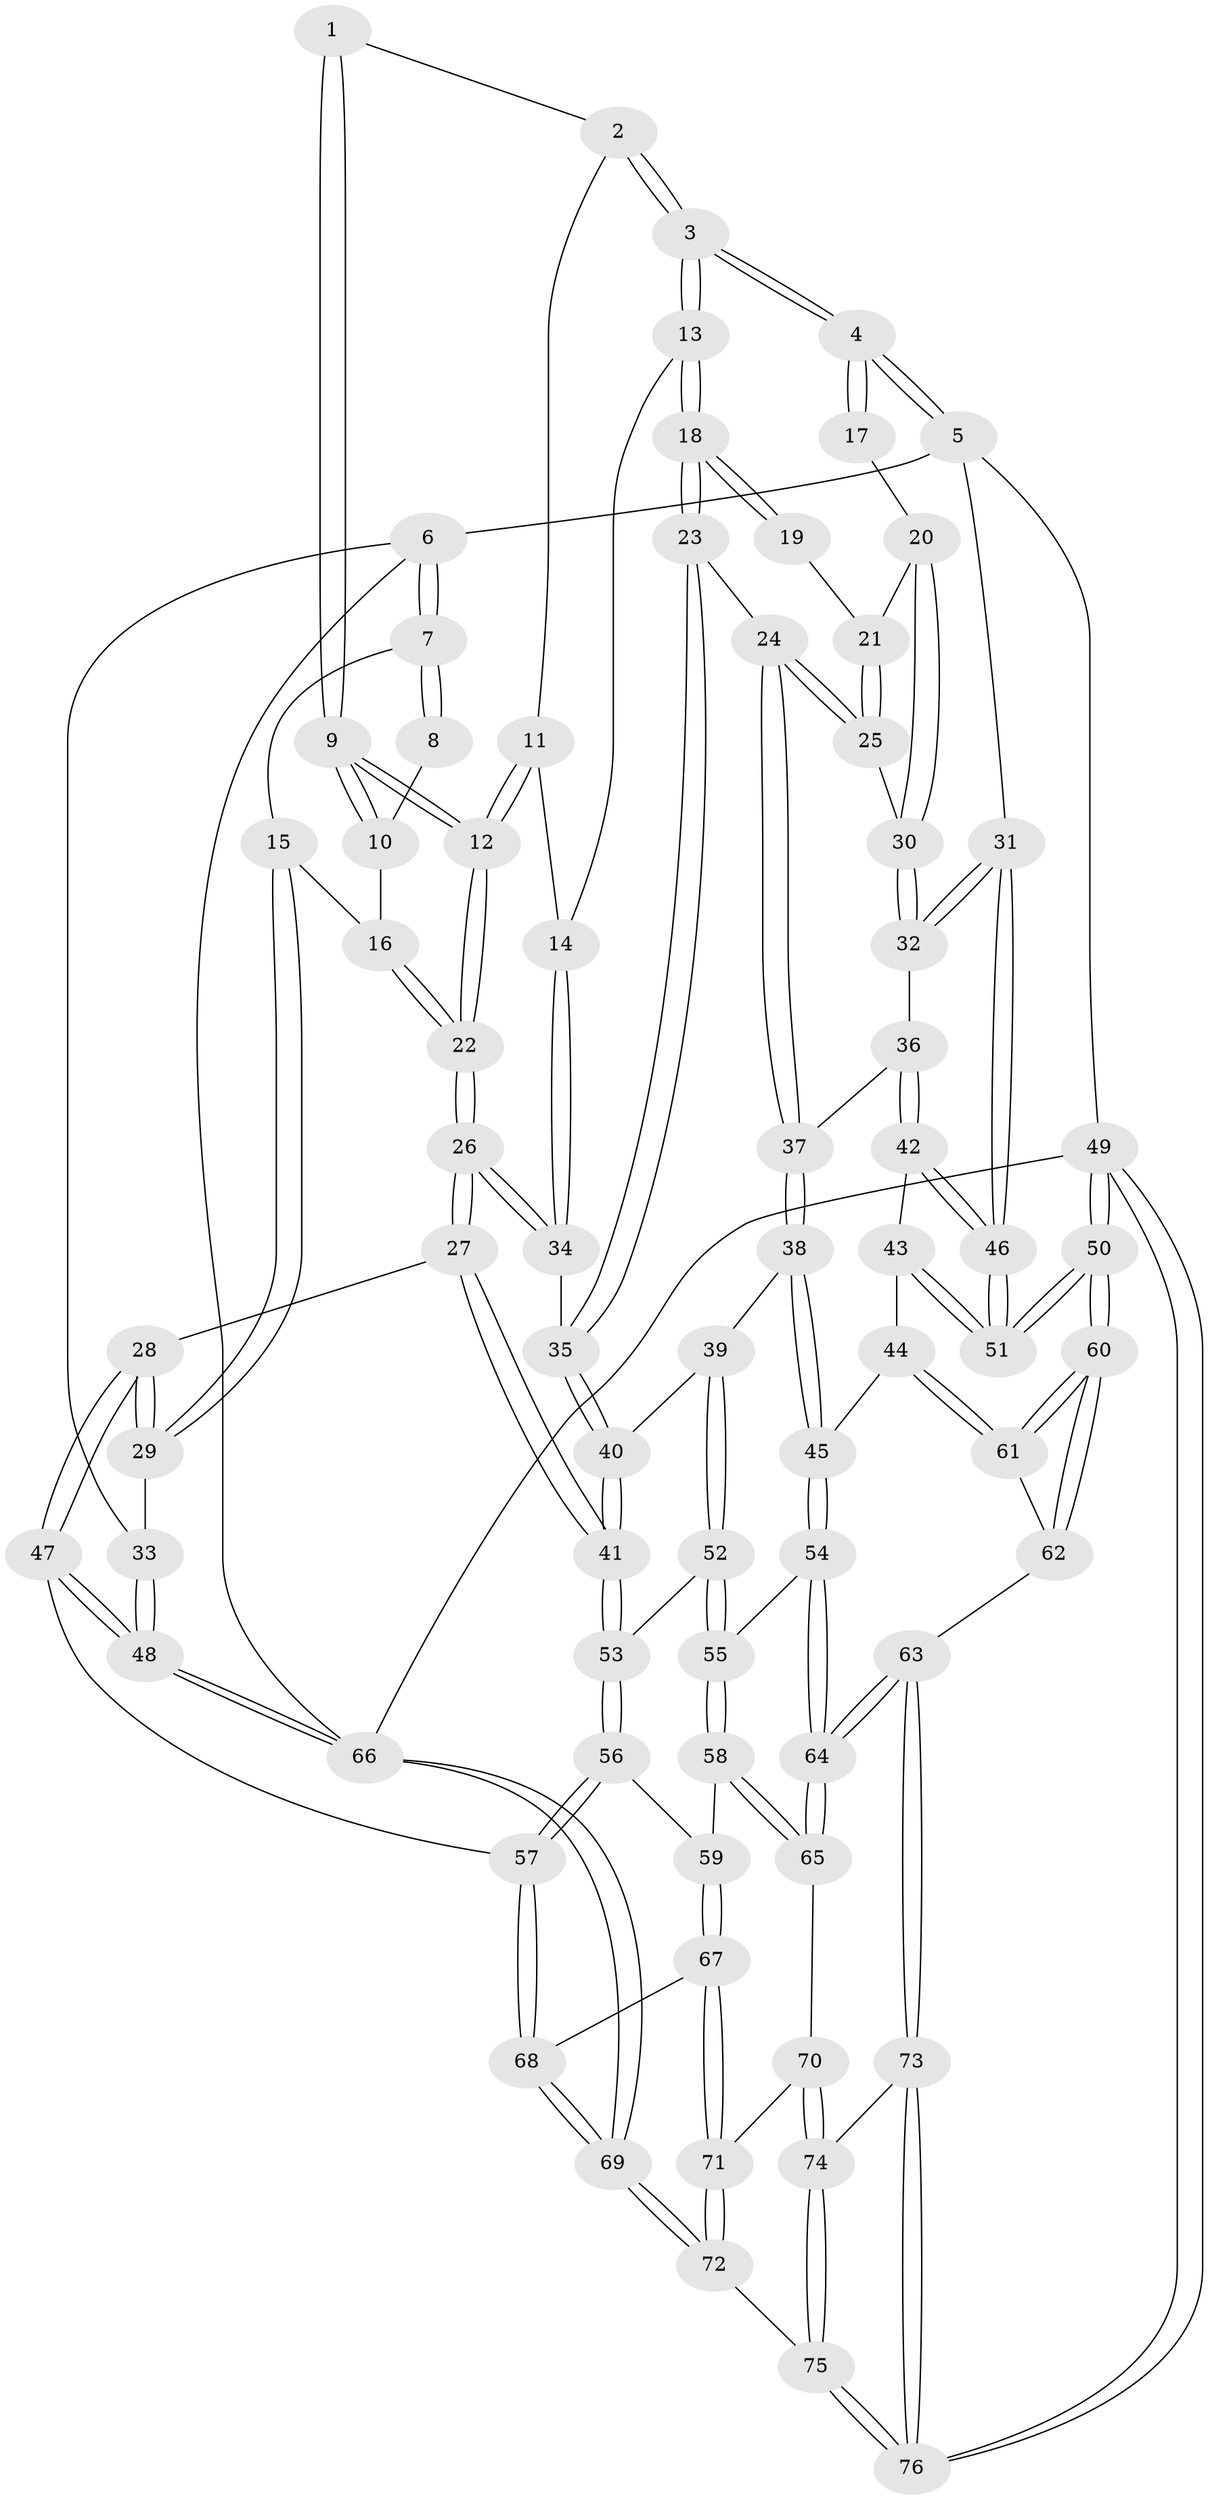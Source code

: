 // Generated by graph-tools (version 1.1) at 2025/17/03/09/25 04:17:13]
// undirected, 76 vertices, 187 edges
graph export_dot {
graph [start="1"]
  node [color=gray90,style=filled];
  1 [pos="+0.3624027704657382+0"];
  2 [pos="+0.46505867916981397+0"];
  3 [pos="+0.6194846136261632+0"];
  4 [pos="+1+0"];
  5 [pos="+1+0"];
  6 [pos="+0+0"];
  7 [pos="+0+0"];
  8 [pos="+0.26449540659320475+0"];
  9 [pos="+0.26607453849680635+0.09997413657349499"];
  10 [pos="+0.16166939366494001+0.07047295515951241"];
  11 [pos="+0.42096107766526847+0.021515038141458585"];
  12 [pos="+0.3004045347071561+0.21116232365371812"];
  13 [pos="+0.6342701876270384+0"];
  14 [pos="+0.4526051643888371+0.1519867916472861"];
  15 [pos="+0.10162791459342858+0.09922934035202939"];
  16 [pos="+0.13167637482745942+0.08750783215838129"];
  17 [pos="+0.9461133240611501+0.010867462922655788"];
  18 [pos="+0.6659248753129325+0.1363992165589644"];
  19 [pos="+0.8572066959340003+0.09509884562779113"];
  20 [pos="+0.9061439008555687+0.15926215804077493"];
  21 [pos="+0.8556119015848269+0.14110574471558265"];
  22 [pos="+0.3007715495328988+0.22464826865015308"];
  23 [pos="+0.6641470073971493+0.17398688913795865"];
  24 [pos="+0.7019218001759743+0.2033442891472808"];
  25 [pos="+0.829893521389291+0.190214370222793"];
  26 [pos="+0.3070907778918236+0.2933876588687655"];
  27 [pos="+0.2814900244874411+0.34677491368435615"];
  28 [pos="+0.22980280667882166+0.35474249718067485"];
  29 [pos="+0.06116334590062175+0.2297214204262955"];
  30 [pos="+0.9121386589617047+0.2229598044508637"];
  31 [pos="+1+0.17888112428692282"];
  32 [pos="+0.950877709042318+0.2651976484580903"];
  33 [pos="+0+0.21767951731516108"];
  34 [pos="+0.4495446312550487+0.2113161165987389"];
  35 [pos="+0.6240521593335201+0.2039246813438391"];
  36 [pos="+0.8767261669422548+0.35455291833253444"];
  37 [pos="+0.7681413302053348+0.31581130179032746"];
  38 [pos="+0.6820487707731633+0.4418863568181596"];
  39 [pos="+0.6803422060351448+0.4408665024014202"];
  40 [pos="+0.5811698097950694+0.34817989261246446"];
  41 [pos="+0.38944342579345487+0.44832660925773726"];
  42 [pos="+0.8895106070452703+0.4103948606789314"];
  43 [pos="+0.8858980154759061+0.497996034635684"];
  44 [pos="+0.8434509709850302+0.5436511349575641"];
  45 [pos="+0.7219653465294862+0.5710952581483036"];
  46 [pos="+1+0.3679160435900698"];
  47 [pos="+0.02648162202613656+0.5860852610704305"];
  48 [pos="+0+0.6242197600799669"];
  49 [pos="+1+1"];
  50 [pos="+1+0.784692256982525"];
  51 [pos="+1+0.5580191423209622"];
  52 [pos="+0.41748817007656763+0.4841198819986132"];
  53 [pos="+0.39829333169773007+0.46936146278462954"];
  54 [pos="+0.69775600623741+0.6000425522333576"];
  55 [pos="+0.49975051950112576+0.5647888455516394"];
  56 [pos="+0.34409278480453015+0.5856663387782116"];
  57 [pos="+0.18479749446211982+0.7042734296503648"];
  58 [pos="+0.4704594115394372+0.7500094027442689"];
  59 [pos="+0.38169149519214096+0.7154491363101617"];
  60 [pos="+1+0.7789223909045396"];
  61 [pos="+0.9181593226962318+0.6620420124093395"];
  62 [pos="+0.7919851453660464+0.8451567991007558"];
  63 [pos="+0.756622124228129+0.8626338481512482"];
  64 [pos="+0.694109288815167+0.763560928572887"];
  65 [pos="+0.4824335993586274+0.7721156040538582"];
  66 [pos="+0+1"];
  67 [pos="+0.24533693218598124+0.7736323486343011"];
  68 [pos="+0.2026511471508751+0.741595266956113"];
  69 [pos="+0+1"];
  70 [pos="+0.4794387565463065+0.7795196696459743"];
  71 [pos="+0.2979652394756061+0.8782697818051108"];
  72 [pos="+0.2965416670937558+1"];
  73 [pos="+0.7555482012008619+0.8716503490753648"];
  74 [pos="+0.4978335911008851+0.953973267979953"];
  75 [pos="+0.3642613621320832+1"];
  76 [pos="+0.8487859852560263+1"];
  1 -- 2;
  1 -- 9;
  1 -- 9;
  2 -- 3;
  2 -- 3;
  2 -- 11;
  3 -- 4;
  3 -- 4;
  3 -- 13;
  3 -- 13;
  4 -- 5;
  4 -- 5;
  4 -- 17;
  4 -- 17;
  5 -- 6;
  5 -- 31;
  5 -- 49;
  6 -- 7;
  6 -- 7;
  6 -- 33;
  6 -- 66;
  7 -- 8;
  7 -- 8;
  7 -- 15;
  8 -- 10;
  9 -- 10;
  9 -- 10;
  9 -- 12;
  9 -- 12;
  10 -- 16;
  11 -- 12;
  11 -- 12;
  11 -- 14;
  12 -- 22;
  12 -- 22;
  13 -- 14;
  13 -- 18;
  13 -- 18;
  14 -- 34;
  14 -- 34;
  15 -- 16;
  15 -- 29;
  15 -- 29;
  16 -- 22;
  16 -- 22;
  17 -- 20;
  18 -- 19;
  18 -- 19;
  18 -- 23;
  18 -- 23;
  19 -- 21;
  20 -- 21;
  20 -- 30;
  20 -- 30;
  21 -- 25;
  21 -- 25;
  22 -- 26;
  22 -- 26;
  23 -- 24;
  23 -- 35;
  23 -- 35;
  24 -- 25;
  24 -- 25;
  24 -- 37;
  24 -- 37;
  25 -- 30;
  26 -- 27;
  26 -- 27;
  26 -- 34;
  26 -- 34;
  27 -- 28;
  27 -- 41;
  27 -- 41;
  28 -- 29;
  28 -- 29;
  28 -- 47;
  28 -- 47;
  29 -- 33;
  30 -- 32;
  30 -- 32;
  31 -- 32;
  31 -- 32;
  31 -- 46;
  31 -- 46;
  32 -- 36;
  33 -- 48;
  33 -- 48;
  34 -- 35;
  35 -- 40;
  35 -- 40;
  36 -- 37;
  36 -- 42;
  36 -- 42;
  37 -- 38;
  37 -- 38;
  38 -- 39;
  38 -- 45;
  38 -- 45;
  39 -- 40;
  39 -- 52;
  39 -- 52;
  40 -- 41;
  40 -- 41;
  41 -- 53;
  41 -- 53;
  42 -- 43;
  42 -- 46;
  42 -- 46;
  43 -- 44;
  43 -- 51;
  43 -- 51;
  44 -- 45;
  44 -- 61;
  44 -- 61;
  45 -- 54;
  45 -- 54;
  46 -- 51;
  46 -- 51;
  47 -- 48;
  47 -- 48;
  47 -- 57;
  48 -- 66;
  48 -- 66;
  49 -- 50;
  49 -- 50;
  49 -- 76;
  49 -- 76;
  49 -- 66;
  50 -- 51;
  50 -- 51;
  50 -- 60;
  50 -- 60;
  52 -- 53;
  52 -- 55;
  52 -- 55;
  53 -- 56;
  53 -- 56;
  54 -- 55;
  54 -- 64;
  54 -- 64;
  55 -- 58;
  55 -- 58;
  56 -- 57;
  56 -- 57;
  56 -- 59;
  57 -- 68;
  57 -- 68;
  58 -- 59;
  58 -- 65;
  58 -- 65;
  59 -- 67;
  59 -- 67;
  60 -- 61;
  60 -- 61;
  60 -- 62;
  60 -- 62;
  61 -- 62;
  62 -- 63;
  63 -- 64;
  63 -- 64;
  63 -- 73;
  63 -- 73;
  64 -- 65;
  64 -- 65;
  65 -- 70;
  66 -- 69;
  66 -- 69;
  67 -- 68;
  67 -- 71;
  67 -- 71;
  68 -- 69;
  68 -- 69;
  69 -- 72;
  69 -- 72;
  70 -- 71;
  70 -- 74;
  70 -- 74;
  71 -- 72;
  71 -- 72;
  72 -- 75;
  73 -- 74;
  73 -- 76;
  73 -- 76;
  74 -- 75;
  74 -- 75;
  75 -- 76;
  75 -- 76;
}
